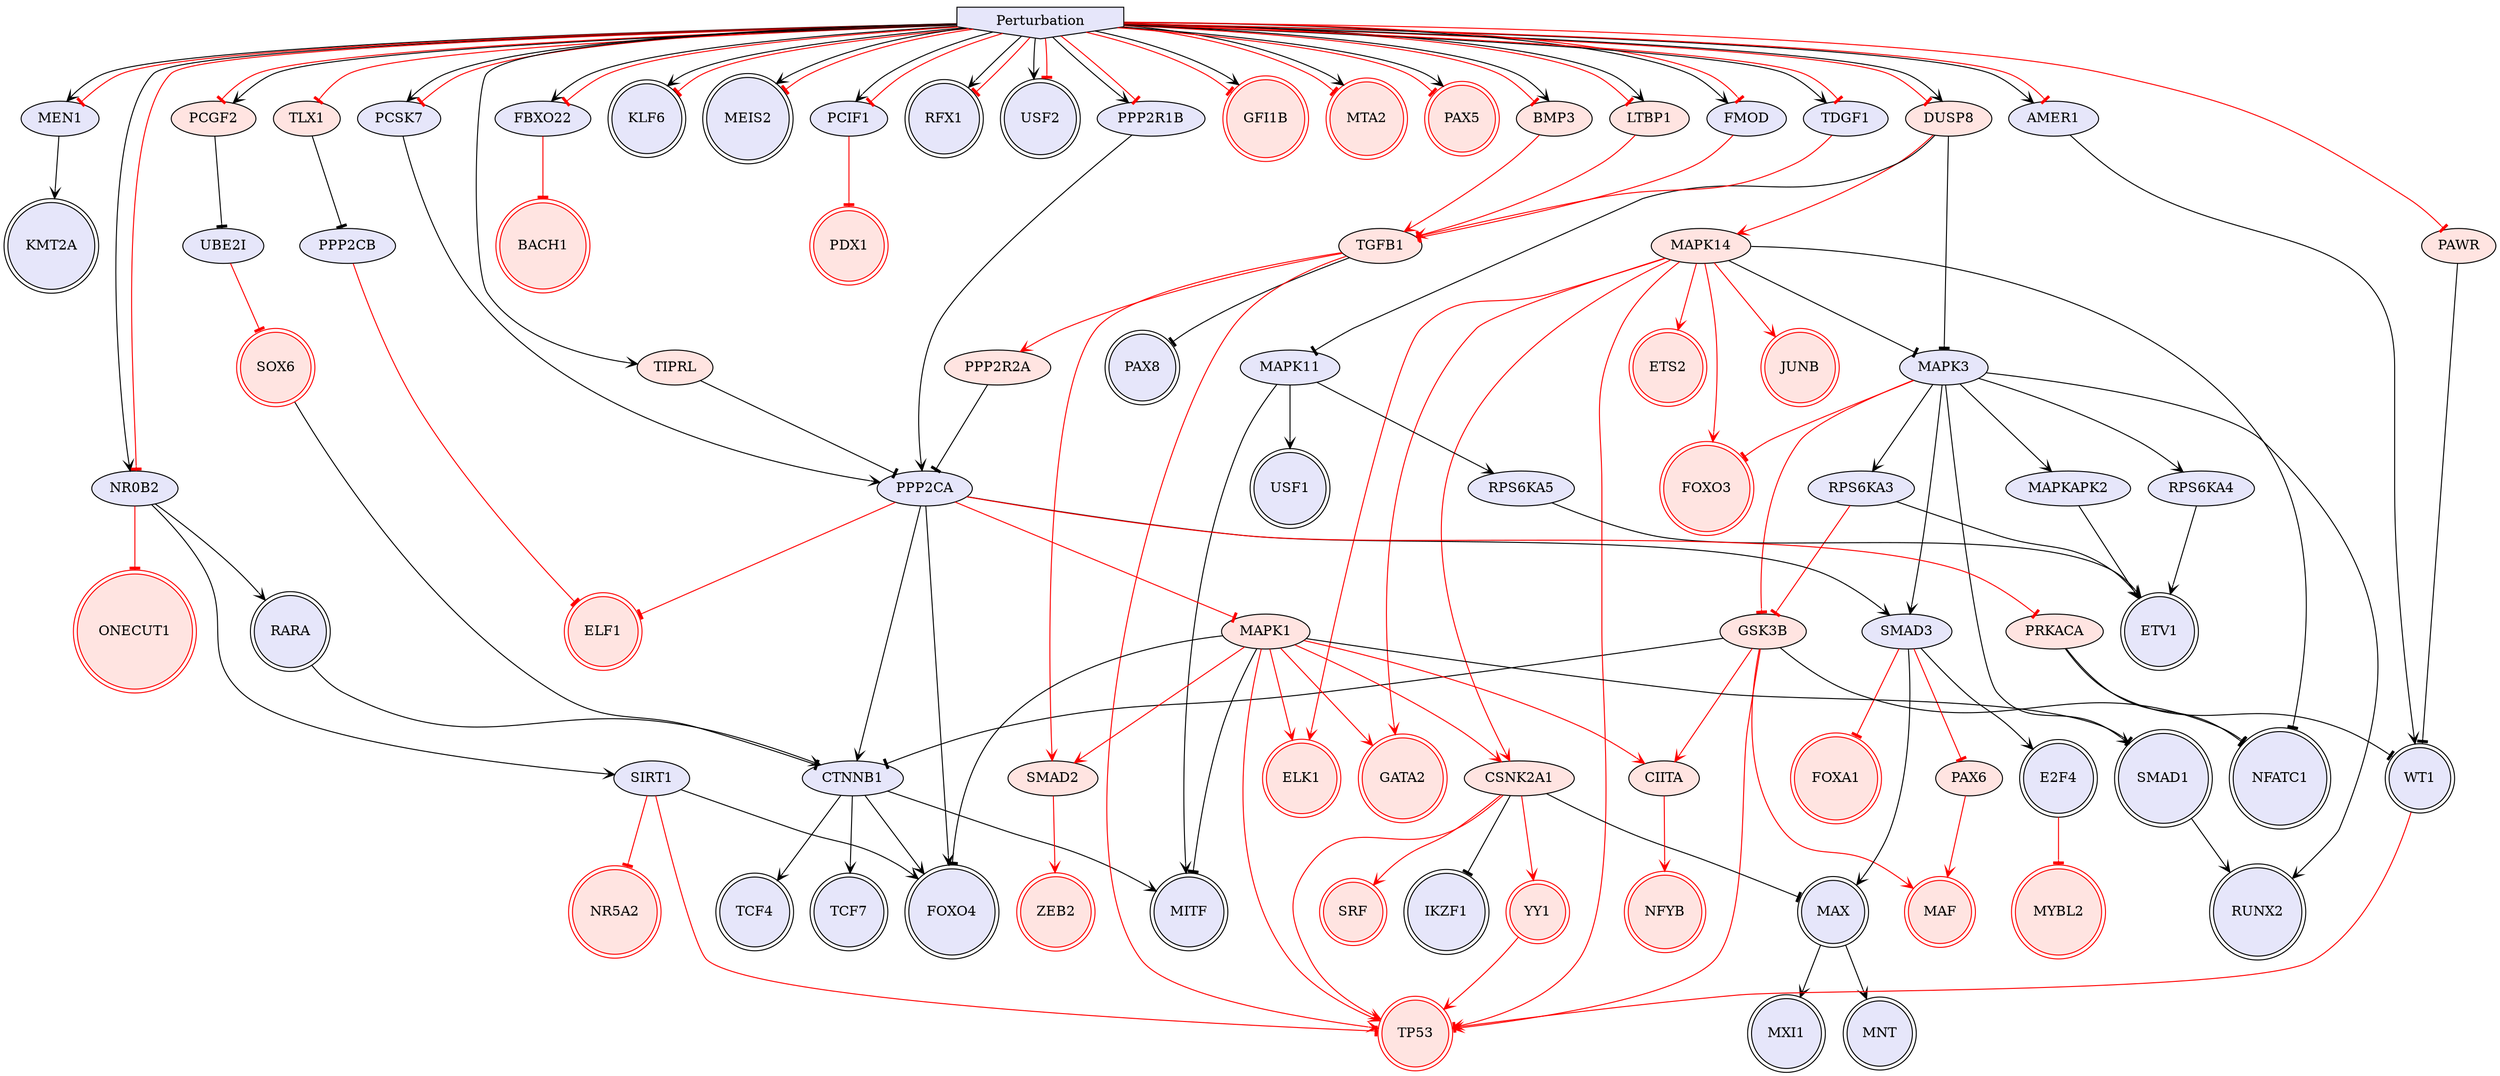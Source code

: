 digraph {

MAPK3->RPS6KA3 [penwidth=1, color=black, arrowhead="vee"]
CTNNB1->FOXO4 [penwidth=1, color=black, arrowhead="vee"]
GSK3B->CTNNB1 [penwidth=1, color=black, arrowhead="tee"]
MEN1->KMT2A [penwidth=1, color=black, arrowhead="vee"]
MAPK14->MAPK3 [penwidth=1, color=black, arrowhead="tee"]
CTNNB1->TCF7 [penwidth=1, color=black, arrowhead="vee"]
MAX->MNT [penwidth=1, color=black, arrowhead="vee"]
MAPK3->SMAD1 [penwidth=1, color=black, arrowhead="vee"]
MAPK3->SMAD3 [penwidth=1, color=black, arrowhead="vee"]
RARA->CTNNB1 [penwidth=1, color=black, arrowhead="vee"]
NR0B2->SIRT1 [penwidth=1, color=black, arrowhead="vee"]
CTNNB1->TCF4 [penwidth=1, color=black, arrowhead="vee"]
SIRT1->FOXO4 [penwidth=1, color=black, arrowhead="vee"]
SMAD3->MAX [penwidth=1, color=black, arrowhead="vee"]
NR0B2->RARA [penwidth=1, color=black, arrowhead="vee"]
MAPK14->NFATC1 [penwidth=1, color=black, arrowhead="tee"]
MAPK3->RUNX2 [penwidth=1, color=black, arrowhead="vee"]
CSNK2A1->IKZF1 [penwidth=1, color=black, arrowhead="tee"]
RPS6KA3->ETV1 [penwidth=1, color=black, arrowhead="vee"]
SMAD1->RUNX2 [penwidth=1, color=black, arrowhead="vee"]
SOX6->CTNNB1 [penwidth=1, color=black, arrowhead="tee"]
TGFB1->PAX8 [penwidth=1, color=black, arrowhead="tee"]
TLX1->PPP2CB [penwidth=1, color=black, arrowhead="tee"]
PCGF2->UBE2I [penwidth=1, color=black, arrowhead="tee"]
CSNK2A1->MAX [penwidth=1, color=black, arrowhead="tee"]
MAX->MXI1 [penwidth=1, color=black, arrowhead="vee"]
PAWR->WT1 [penwidth=1, color=black, arrowhead="tee"]
DUSP8->MAPK3 [penwidth=1, color=black, arrowhead="tee"]
GSK3B->NFATC1 [penwidth=1, color=black, arrowhead="tee"]
MAPK11->USF1 [penwidth=1, color=black, arrowhead="vee"]
DUSP8->MAPK11 [penwidth=1, color=black, arrowhead="tee"]
MAPK11->MITF [penwidth=1, color=black, arrowhead="vee"]
SMAD3->E2F4 [penwidth=1, color=black, arrowhead="vee"]
CTNNB1->MITF [penwidth=1, color=black, arrowhead="vee"]
Perturbation->FBXO22 [penwidth=1, color=black, arrowhead="vee"]
Perturbation->KLF6 [penwidth=1, color=black, arrowhead="vee"]
Perturbation->MEIS2 [penwidth=1, color=black, arrowhead="vee"]
Perturbation->MEN1 [penwidth=1, color=black, arrowhead="vee"]
Perturbation->NR0B2 [penwidth=1, color=black, arrowhead="vee"]
Perturbation->PCIF1 [penwidth=1, color=black, arrowhead="vee"]
Perturbation->RFX1 [penwidth=1, color=black, arrowhead="vee"]
Perturbation->USF2 [penwidth=1, color=black, arrowhead="vee"]
E2F4->MYBL2 [penwidth=1, color=red, arrowhead="tee"]
SIRT1->TP53 [penwidth=1, color=red, arrowhead="tee"]
MAPK14->ELK1 [penwidth=1, color=red, arrowhead="vee"]
DUSP8->MAPK14 [penwidth=1, color=red, arrowhead="vee"]
SIRT1->NR5A2 [penwidth=1, color=red, arrowhead="tee"]
NR0B2->ONECUT1 [penwidth=1, color=red, arrowhead="tee"]
MAPK14->CSNK2A1 [penwidth=1, color=red, arrowhead="vee"]
PPP2CB->ELF1 [penwidth=1, color=red, arrowhead="tee"]
RPS6KA3->GSK3B [penwidth=1, color=red, arrowhead="tee"]
SMAD3->FOXA1 [penwidth=1, color=red, arrowhead="tee"]
MAPK14->TP53 [penwidth=1, color=red, arrowhead="vee"]
MAPK14->GATA2 [penwidth=1, color=red, arrowhead="vee"]
UBE2I->SOX6 [penwidth=1, color=red, arrowhead="tee"]
GSK3B->MAF [penwidth=1, color=red, arrowhead="vee"]
FBXO22->BACH1 [penwidth=1, color=red, arrowhead="tee"]
MAPK14->JUNB [penwidth=1, color=red, arrowhead="vee"]
CSNK2A1->TP53 [penwidth=1, color=red, arrowhead="vee"]
CSNK2A1->YY1 [penwidth=1, color=red, arrowhead="vee"]
GSK3B->CIITA [penwidth=1, color=red, arrowhead="vee"]
GSK3B->TP53 [penwidth=1, color=red, arrowhead="vee"]
LTBP1->TGFB1 [penwidth=1, color=red, arrowhead="vee"]
MAPK14->FOXO3 [penwidth=1, color=red, arrowhead="vee"]
MAPK3->FOXO3 [penwidth=1, color=red, arrowhead="tee"]
MAPK3->GSK3B [penwidth=1, color=red, arrowhead="tee"]
CSNK2A1->SRF [penwidth=1, color=red, arrowhead="vee"]
TGFB1->TP53 [penwidth=1, color=red, arrowhead="vee"]
TGFB1->SMAD2 [penwidth=1, color=red, arrowhead="vee"]
MAPK14->ETS2 [penwidth=1, color=red, arrowhead="vee"]
WT1->TP53 [penwidth=1, color=red, arrowhead="tee"]
YY1->TP53 [penwidth=1, color=red, arrowhead="vee"]
SMAD2->ZEB2 [penwidth=1, color=red, arrowhead="vee"]
CIITA->NFYB [penwidth=1, color=red, arrowhead="vee"]
PCIF1->PDX1 [penwidth=1, color=red, arrowhead="tee"]
Perturbation->DUSP8 [penwidth=1, color=red, arrowhead="tee"]
Perturbation->GFI1B [penwidth=1, color=red, arrowhead="tee"]
Perturbation->LTBP1 [penwidth=1, color=red, arrowhead="tee"]
Perturbation->MTA2 [penwidth=1, color=red, arrowhead="tee"]
Perturbation->PAWR [penwidth=1, color=red, arrowhead="tee"]
Perturbation->PAX5 [penwidth=1, color=red, arrowhead="tee"]
Perturbation->PCGF2 [penwidth=1, color=red, arrowhead="tee"]
Perturbation->TLX1 [penwidth=1, color=red, arrowhead="tee"]
MAPK11->RPS6KA5 [penwidth=1, color=black, arrowhead="vee"]
PPP2CA->SMAD3 [penwidth=1, color=black, arrowhead="vee"]
PPP2CA->CTNNB1 [penwidth=1, color=black, arrowhead="vee"]
PPP2CA->FOXO4 [penwidth=1, color=black, arrowhead="vee"]
PPP2R2A->PPP2CA [penwidth=1, color=black, arrowhead="tee"]
MAPK1->FOXO4 [penwidth=1, color=black, arrowhead="tee"]
MAPK1->SMAD1 [penwidth=1, color=black, arrowhead="tee"]
RPS6KA5->ETV1 [penwidth=1, color=black, arrowhead="vee"]
MAPK1->MITF [penwidth=1, color=black, arrowhead="tee"]
AMER1->WT1 [penwidth=1, color=black, arrowhead="vee"]
Perturbation->AMER1 [penwidth=1, color=black, arrowhead="vee"]
Perturbation->FMOD [penwidth=1, color=black, arrowhead="vee"]
PAX6->MAF [penwidth=1, color=red, arrowhead="vee"]
MAPK1->SMAD2 [penwidth=1, color=red, arrowhead="vee"]
MAPK1->ELK1 [penwidth=1, color=red, arrowhead="vee"]
PPP2CA->ELF1 [penwidth=1, color=red, arrowhead="tee"]
PPP2CA->MAPK1 [penwidth=1, color=red, arrowhead="tee"]
SMAD3->PAX6 [penwidth=1, color=red, arrowhead="tee"]
TGFB1->PPP2R2A [penwidth=1, color=red, arrowhead="vee"]
MAPK1->CSNK2A1 [penwidth=1, color=red, arrowhead="vee"]
MAPK1->CIITA [penwidth=1, color=red, arrowhead="vee"]
MAPK1->TP53 [penwidth=1, color=red, arrowhead="vee"]
FMOD->TGFB1 [penwidth=1, color=red, arrowhead="tee"]
MAPK1->GATA2 [penwidth=1, color=red, arrowhead="vee"]
PRKACA->NFATC1 [penwidth=1, color=black, arrowhead="tee"]
PRKACA->WT1 [penwidth=1, color=black, arrowhead="tee"]
Perturbation->FBXO22 [penwidth=1, color=red, arrowhead="tee"]
Perturbation->KLF6 [penwidth=1, color=red, arrowhead="tee"]
Perturbation->MEIS2 [penwidth=1, color=red, arrowhead="tee"]
Perturbation->MEN1 [penwidth=1, color=red, arrowhead="tee"]
Perturbation->NR0B2 [penwidth=1, color=red, arrowhead="tee"]
Perturbation->PCIF1 [penwidth=1, color=red, arrowhead="tee"]
Perturbation->RFX1 [penwidth=1, color=red, arrowhead="tee"]
Perturbation->USF2 [penwidth=1, color=red, arrowhead="tee"]
PPP2CA->PRKACA [penwidth=1, color=red, arrowhead="tee"]
Perturbation->DUSP8 [penwidth=1, color=black, arrowhead="vee"]
Perturbation->GFI1B [penwidth=1, color=black, arrowhead="vee"]
Perturbation->LTBP1 [penwidth=1, color=black, arrowhead="vee"]
Perturbation->MTA2 [penwidth=1, color=black, arrowhead="vee"]
Perturbation->PAX5 [penwidth=1, color=black, arrowhead="vee"]
Perturbation->PCGF2 [penwidth=1, color=black, arrowhead="vee"]
PCSK7->PPP2CA [penwidth=1, color=black, arrowhead="vee"]
Perturbation->PCSK7 [penwidth=1, color=black, arrowhead="vee"]
Perturbation->TDGF1 [penwidth=1, color=black, arrowhead="vee"]
TDGF1->TGFB1 [penwidth=1, color=red, arrowhead="tee"]
Perturbation->PCSK7 [penwidth=1, color=red, arrowhead="tee"]
Perturbation->TDGF1 [penwidth=1, color=red, arrowhead="tee"]
BMP3->TGFB1 [penwidth=1, color=red, arrowhead="vee"]
Perturbation->BMP3 [penwidth=1, color=red, arrowhead="tee"]
Perturbation->BMP3 [penwidth=1, color=black, arrowhead="vee"]
TIPRL->PPP2CA [penwidth=1, color=black, arrowhead="tee"]
Perturbation->TIPRL [penwidth=1, color=black, arrowhead="vee"]
PPP2R1B->PPP2CA [penwidth=1, color=black, arrowhead="vee"]
Perturbation->PPP2R1B [penwidth=1, color=black, arrowhead="vee"]
Perturbation->PPP2R1B [penwidth=1, color=red, arrowhead="tee"]
MAPK3->RPS6KA4 [penwidth=1, color=black, arrowhead="vee"]
RPS6KA4->ETV1 [penwidth=1, color=black, arrowhead="vee"]
MAPK3->MAPKAPK2 [penwidth=1, color=black, arrowhead="vee"]
MAPKAPK2->ETV1 [penwidth=1, color=black, arrowhead="vee"]
Perturbation->AMER1 [penwidth=1, color=red, arrowhead="tee"]
Perturbation->FMOD [penwidth=1, color=red, arrowhead="tee"]
Perturbation [style=filled, color=black, fillcolor=lavender, shape=invhouse];
MAF [style=filled, color=red, fillcolor=mistyrose, shape=doublecircle];
PAX5 [style=filled, color=red, fillcolor=mistyrose, shape=doublecircle];
YY1 [style=filled, color=red, fillcolor=mistyrose, shape=doublecircle];
MXI1 [style=filled, color=black, fillcolor=lavender, shape=doublecircle];
GFI1B [style=filled, color=red, fillcolor=mistyrose, shape=doublecircle];
ELK1 [style=filled, color=red, fillcolor=mistyrose, shape=doublecircle];
TCF4 [style=filled, color=black, fillcolor=lavender, shape=doublecircle];
RUNX2 [style=filled, color=black, fillcolor=lavender, shape=doublecircle];
GATA2 [style=filled, color=red, fillcolor=mistyrose, shape=doublecircle];
JUNB [style=filled, color=red, fillcolor=mistyrose, shape=doublecircle];
MITF [style=filled, color=black, fillcolor=lavender, shape=doublecircle];
KLF6 [style=filled, color=black, fillcolor=lavender, shape=doublecircle];
NR5A2 [style=filled, color=red, fillcolor=mistyrose, shape=doublecircle];
TP53 [style=filled, color=red, fillcolor=mistyrose, shape=doublecircle];
MEIS2 [style=filled, color=black, fillcolor=lavender, shape=doublecircle];
FOXO3 [style=filled, color=red, fillcolor=mistyrose, shape=doublecircle];
NFATC1 [style=filled, color=black, fillcolor=lavender, shape=doublecircle];
IKZF1 [style=filled, color=black, fillcolor=lavender, shape=doublecircle];
RFX1 [style=filled, color=black, fillcolor=lavender, shape=doublecircle];
FOXO4 [style=filled, color=black, fillcolor=lavender, shape=doublecircle];
RARA [style=filled, color=black, fillcolor=lavender, shape=doublecircle];
ZEB2 [style=filled, color=red, fillcolor=mistyrose, shape=doublecircle];
MAX [style=filled, color=black, fillcolor=lavender, shape=doublecircle];
USF1 [style=filled, color=black, fillcolor=lavender, shape=doublecircle];
ETS2 [style=filled, color=red, fillcolor=mistyrose, shape=doublecircle];
E2F4 [style=filled, color=black, fillcolor=lavender, shape=doublecircle];
ETV1 [style=filled, color=black, fillcolor=lavender, shape=doublecircle];
FOXA1 [style=filled, color=red, fillcolor=mistyrose, shape=doublecircle];
ELF1 [style=filled, color=red, fillcolor=mistyrose, shape=doublecircle];
SMAD1 [style=filled, color=black, fillcolor=lavender, shape=doublecircle];
PAX8 [style=filled, color=black, fillcolor=lavender, shape=doublecircle];
USF2 [style=filled, color=black, fillcolor=lavender, shape=doublecircle];
SRF [style=filled, color=red, fillcolor=mistyrose, shape=doublecircle];
NFYB [style=filled, color=red, fillcolor=mistyrose, shape=doublecircle];
MYBL2 [style=filled, color=red, fillcolor=mistyrose, shape=doublecircle];
MNT [style=filled, color=black, fillcolor=lavender, shape=doublecircle];
PDX1 [style=filled, color=red, fillcolor=mistyrose, shape=doublecircle];
TCF7 [style=filled, color=black, fillcolor=lavender, shape=doublecircle];
SOX6 [style=filled, color=red, fillcolor=mistyrose, shape=doublecircle];
BACH1 [style=filled, color=red, fillcolor=mistyrose, shape=doublecircle];
KMT2A [style=filled, color=black, fillcolor=lavender, shape=doublecircle];
ONECUT1 [style=filled, color=red, fillcolor=mistyrose, shape=doublecircle];
MTA2 [style=filled, color=red, fillcolor=mistyrose, shape=doublecircle];
WT1 [style=filled, color=black, fillcolor=lavender, shape=doublecircle];
MAPK3 [style=filled, fillcolor=lavender];
CTNNB1 [style=filled, fillcolor=lavender];
GSK3B [style=filled, fillcolor=mistyrose];
MEN1 [style=filled, fillcolor=lavender];
MAPK14 [style=filled, fillcolor=mistyrose];
NR0B2 [style=filled, fillcolor=lavender];
SIRT1 [style=filled, fillcolor=lavender];
SMAD3 [style=filled, fillcolor=lavender];
CSNK2A1 [style=filled, fillcolor=mistyrose];
RPS6KA3 [style=filled, fillcolor=lavender];
TGFB1 [style=filled, fillcolor=mistyrose];
TLX1 [style=filled, fillcolor=mistyrose];
PCGF2 [style=filled, fillcolor=mistyrose];
PAWR [style=filled, fillcolor=mistyrose];
DUSP8 [style=filled, fillcolor=mistyrose];
MAPK11 [style=filled, fillcolor=lavender];
PPP2CB [style=filled, fillcolor=lavender];
UBE2I [style=filled, fillcolor=lavender];
FBXO22 [style=filled, fillcolor=lavender];
LTBP1 [style=filled, fillcolor=mistyrose];
SMAD2 [style=filled, fillcolor=mistyrose];
CIITA [style=filled, fillcolor=mistyrose];
PCIF1 [style=filled, fillcolor=lavender];
PPP2CA [style=filled, fillcolor=lavender];
PPP2R2A [style=filled, fillcolor=mistyrose];
MAPK1 [style=filled, fillcolor=mistyrose];
RPS6KA5 [style=filled, fillcolor=lavender];
AMER1 [style=filled, fillcolor=lavender];
PAX6 [style=filled, fillcolor=mistyrose];
FMOD [style=filled, fillcolor=lavender];
PRKACA [style=filled, fillcolor=mistyrose];
PCSK7 [style=filled, fillcolor=lavender];
TDGF1 [style=filled, fillcolor=lavender];
BMP3 [style=filled, fillcolor=mistyrose];
TIPRL [style=filled, fillcolor=mistyrose];
PPP2R1B [style=filled, fillcolor=lavender];
RPS6KA4 [style=filled, fillcolor=lavender];
MAPKAPK2 [style=filled, fillcolor=lavender];


}

